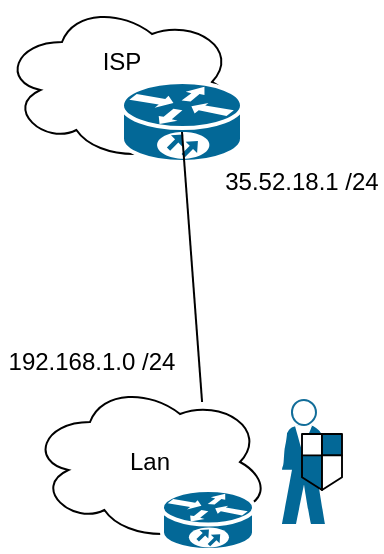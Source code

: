 <mxfile version="13.6.9" type="github">
  <diagram id="6a731a19-8d31-9384-78a2-239565b7b9f0" name="Page-1">
    <mxGraphModel dx="1151" dy="760" grid="1" gridSize="10" guides="1" tooltips="1" connect="1" arrows="1" fold="1" page="1" pageScale="1" pageWidth="827" pageHeight="1169" background="#ffffff" math="0" shadow="0">
      <root>
        <mxCell id="0" />
        <mxCell id="1" parent="0" />
        <mxCell id="6kjEEUr2q9qMmpUZZau6-2257" value="" style="ellipse;shape=cloud;whiteSpace=wrap;html=1;" vertex="1" parent="1">
          <mxGeometry x="340" y="10" width="120" height="80" as="geometry" />
        </mxCell>
        <mxCell id="6kjEEUr2q9qMmpUZZau6-2258" value="ISP" style="text;html=1;strokeColor=none;fillColor=none;align=center;verticalAlign=middle;whiteSpace=wrap;rounded=0;" vertex="1" parent="1">
          <mxGeometry x="380" y="30" width="40" height="20" as="geometry" />
        </mxCell>
        <mxCell id="6kjEEUr2q9qMmpUZZau6-2261" value="" style="shape=mxgraph.cisco.routers.10700;html=1;pointerEvents=1;dashed=0;fillColor=#036897;strokeColor=#ffffff;strokeWidth=2;verticalLabelPosition=bottom;verticalAlign=top;align=center;outlineConnect=0;" vertex="1" parent="1">
          <mxGeometry x="400" y="50" width="60" height="40" as="geometry" />
        </mxCell>
        <mxCell id="6kjEEUr2q9qMmpUZZau6-2262" value="35.52.18.1 /24" style="text;html=1;strokeColor=none;fillColor=none;align=center;verticalAlign=middle;whiteSpace=wrap;rounded=0;" vertex="1" parent="1">
          <mxGeometry x="450" y="90" width="80" height="20" as="geometry" />
        </mxCell>
        <mxCell id="6kjEEUr2q9qMmpUZZau6-2263" value="Lan" style="ellipse;shape=cloud;whiteSpace=wrap;html=1;" vertex="1" parent="1">
          <mxGeometry x="354" y="200" width="120" height="80" as="geometry" />
        </mxCell>
        <mxCell id="6kjEEUr2q9qMmpUZZau6-2264" value="" style="shape=mxgraph.cisco.people.standing_man;html=1;pointerEvents=1;dashed=0;fillColor=#036897;strokeColor=#ffffff;strokeWidth=2;verticalLabelPosition=bottom;verticalAlign=top;align=center;outlineConnect=0;" vertex="1" parent="1">
          <mxGeometry x="480" y="209" width="22" height="62" as="geometry" />
        </mxCell>
        <mxCell id="6kjEEUr2q9qMmpUZZau6-2265" value="" style="shape=mxgraph.cisco.security.network_security;html=1;pointerEvents=1;dashed=0;fillColor=#036897;strokeColor=#ffffff;strokeWidth=2;verticalLabelPosition=bottom;verticalAlign=top;align=center;outlineConnect=0;" vertex="1" parent="1">
          <mxGeometry x="490" y="226" width="20" height="28" as="geometry" />
        </mxCell>
        <mxCell id="6kjEEUr2q9qMmpUZZau6-2275" value="" style="shape=mxgraph.cisco.routers.10700;html=1;pointerEvents=1;dashed=0;fillColor=#036897;strokeColor=#ffffff;strokeWidth=2;verticalLabelPosition=bottom;verticalAlign=top;align=center;outlineConnect=0;" vertex="1" parent="1">
          <mxGeometry x="420" y="254" width="46" height="30" as="geometry" />
        </mxCell>
        <mxCell id="6kjEEUr2q9qMmpUZZau6-2289" value="" style="endArrow=none;html=1;exitX=0.717;exitY=0.125;exitDx=0;exitDy=0;exitPerimeter=0;" edge="1" parent="1" source="6kjEEUr2q9qMmpUZZau6-2263">
          <mxGeometry width="50" height="50" relative="1" as="geometry">
            <mxPoint x="380" y="125" as="sourcePoint" />
            <mxPoint x="430" y="75" as="targetPoint" />
          </mxGeometry>
        </mxCell>
        <mxCell id="6kjEEUr2q9qMmpUZZau6-2291" value="192.168.1.0 /24" style="text;html=1;strokeColor=none;fillColor=none;align=center;verticalAlign=middle;whiteSpace=wrap;rounded=0;" vertex="1" parent="1">
          <mxGeometry x="340" y="180" width="90" height="20" as="geometry" />
        </mxCell>
      </root>
    </mxGraphModel>
  </diagram>
</mxfile>
